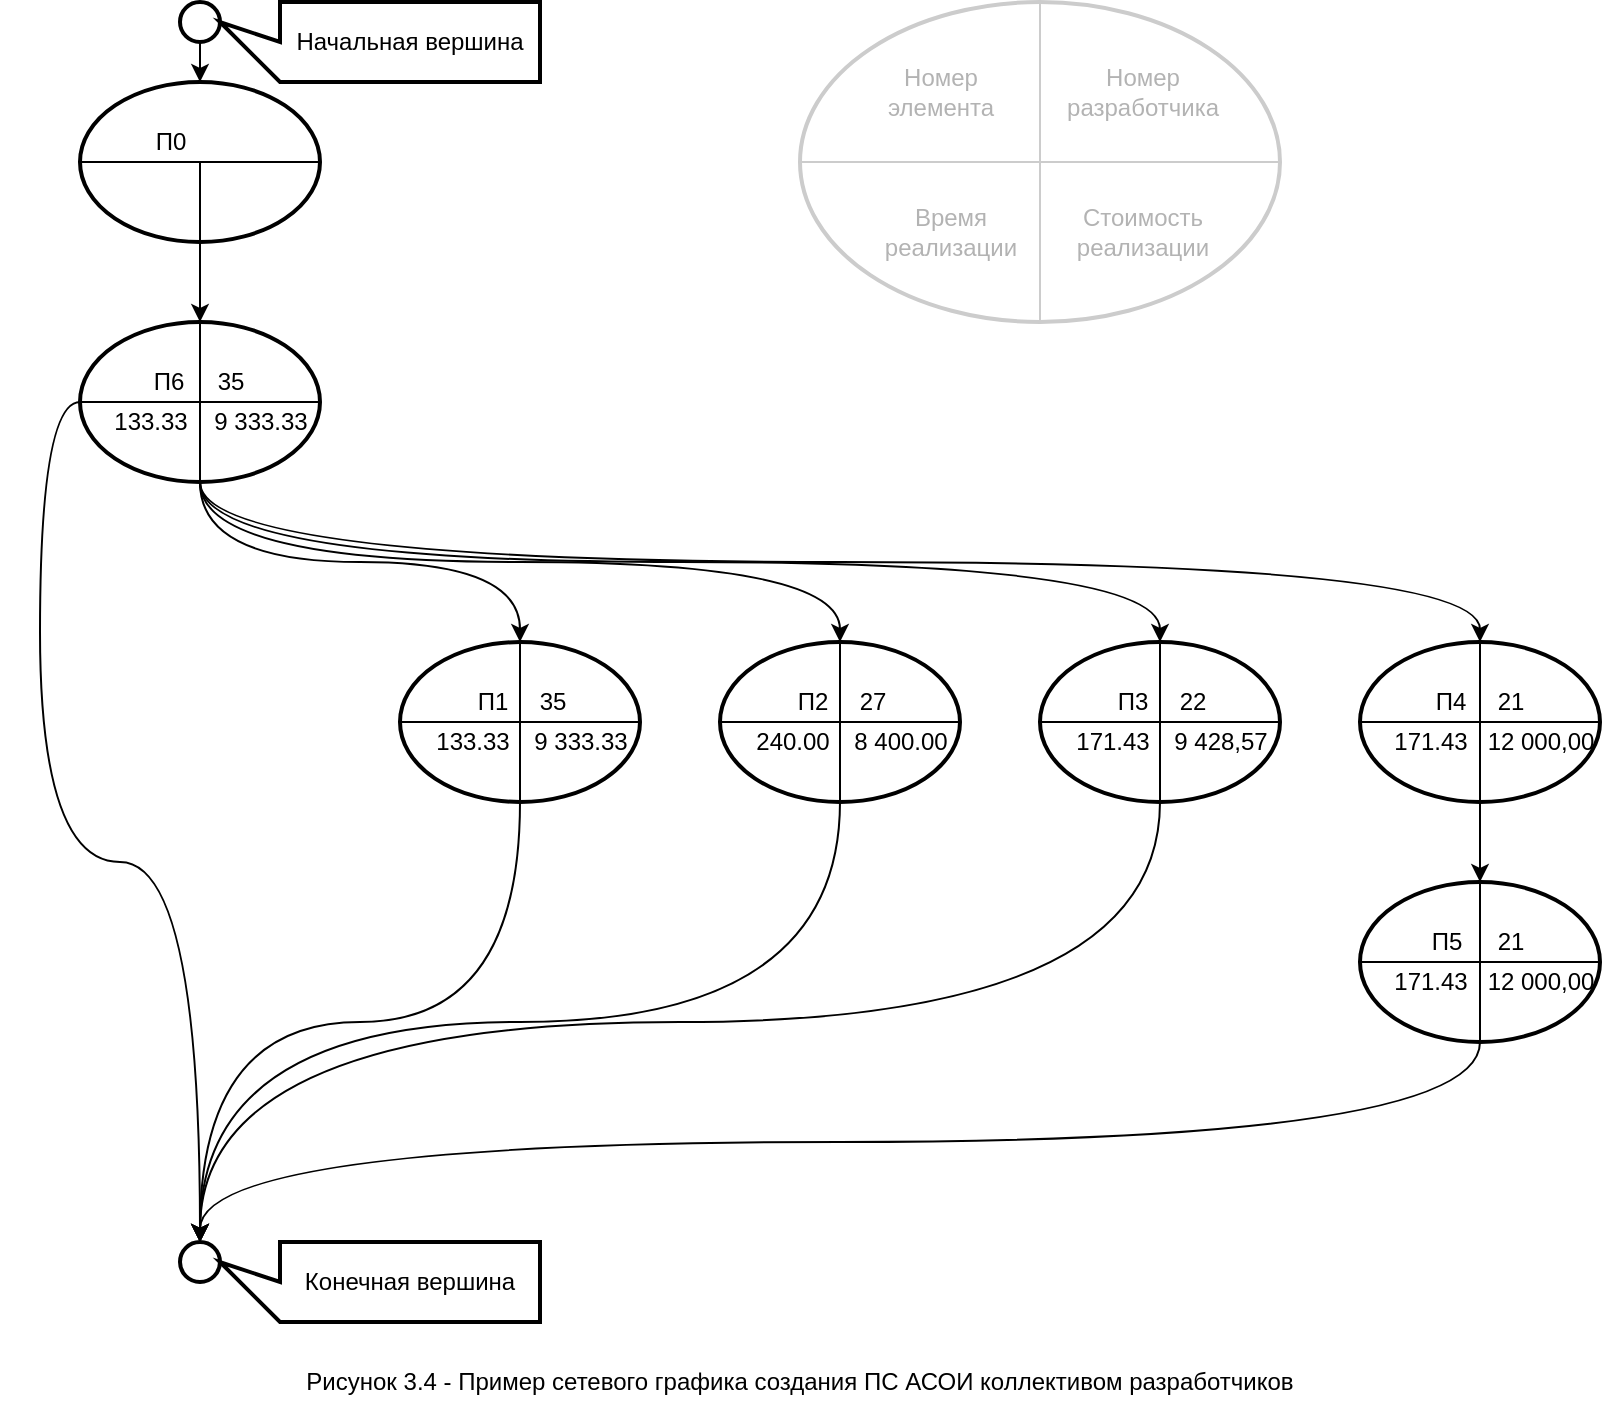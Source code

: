 <mxfile version="16.5.1" type="device"><diagram id="NjtvxU6qpbUFUUGvUDc5" name="Page-1"><mxGraphModel dx="1038" dy="660" grid="1" gridSize="10" guides="1" tooltips="1" connect="1" arrows="1" fold="1" page="1" pageScale="1" pageWidth="850" pageHeight="1100" math="0" shadow="0"><root><mxCell id="0"/><mxCell id="1" parent="0"/><mxCell id="Uh6jnRZ7WIt_sCiekef7-32" style="edgeStyle=orthogonalEdgeStyle;curved=1;rounded=0;orthogonalLoop=1;jettySize=auto;html=1;exitX=0.5;exitY=1;exitDx=0;exitDy=0;entryX=0.5;entryY=0;entryDx=0;entryDy=0;endArrow=classic;endFill=1;" parent="1" source="Uh6jnRZ7WIt_sCiekef7-8" target="Uh6jnRZ7WIt_sCiekef7-12" edge="1"><mxGeometry relative="1" as="geometry"/></mxCell><mxCell id="Uh6jnRZ7WIt_sCiekef7-34" style="edgeStyle=orthogonalEdgeStyle;curved=1;rounded=0;orthogonalLoop=1;jettySize=auto;html=1;exitX=0.5;exitY=1;exitDx=0;exitDy=0;endArrow=classic;endFill=1;" parent="1" source="Uh6jnRZ7WIt_sCiekef7-8" target="Uh6jnRZ7WIt_sCiekef7-18" edge="1"><mxGeometry relative="1" as="geometry"/></mxCell><mxCell id="Uh6jnRZ7WIt_sCiekef7-35" style="edgeStyle=orthogonalEdgeStyle;curved=1;rounded=0;orthogonalLoop=1;jettySize=auto;html=1;exitX=0.5;exitY=1;exitDx=0;exitDy=0;entryX=0.5;entryY=0;entryDx=0;entryDy=0;endArrow=classic;endFill=1;" parent="1" source="Uh6jnRZ7WIt_sCiekef7-8" target="Uh6jnRZ7WIt_sCiekef7-21" edge="1"><mxGeometry relative="1" as="geometry"/></mxCell><mxCell id="Uh6jnRZ7WIt_sCiekef7-36" style="edgeStyle=orthogonalEdgeStyle;curved=1;rounded=0;orthogonalLoop=1;jettySize=auto;html=1;exitX=0.5;exitY=1;exitDx=0;exitDy=0;entryX=0.5;entryY=0;entryDx=0;entryDy=0;endArrow=classic;endFill=1;" parent="1" source="Uh6jnRZ7WIt_sCiekef7-8" target="Uh6jnRZ7WIt_sCiekef7-15" edge="1"><mxGeometry relative="1" as="geometry"/></mxCell><mxCell id="Uh6jnRZ7WIt_sCiekef7-47" style="edgeStyle=orthogonalEdgeStyle;curved=1;rounded=0;orthogonalLoop=1;jettySize=auto;html=1;exitX=0;exitY=0.5;exitDx=0;exitDy=0;entryX=0.5;entryY=0;entryDx=0;entryDy=0;endArrow=classic;endFill=1;" parent="1" source="Uh6jnRZ7WIt_sCiekef7-8" target="Uh6jnRZ7WIt_sCiekef7-39" edge="1"><mxGeometry relative="1" as="geometry"/></mxCell><mxCell id="Uh6jnRZ7WIt_sCiekef7-8" value="" style="ellipse;whiteSpace=wrap;html=1;strokeWidth=2;" parent="1" vertex="1"><mxGeometry x="80" y="200" width="120" height="80" as="geometry"/></mxCell><mxCell id="Uh6jnRZ7WIt_sCiekef7-9" style="rounded=0;orthogonalLoop=1;jettySize=auto;html=1;exitX=0;exitY=0.5;exitDx=0;exitDy=0;entryX=1;entryY=0.5;entryDx=0;entryDy=0;endArrow=none;endFill=0;" parent="1" source="Uh6jnRZ7WIt_sCiekef7-8" target="Uh6jnRZ7WIt_sCiekef7-8" edge="1"><mxGeometry relative="1" as="geometry"/></mxCell><mxCell id="Uh6jnRZ7WIt_sCiekef7-10" style="edgeStyle=none;rounded=0;orthogonalLoop=1;jettySize=auto;html=1;exitX=0.5;exitY=0;exitDx=0;exitDy=0;entryX=0.5;entryY=1;entryDx=0;entryDy=0;endArrow=none;endFill=0;" parent="1" source="Uh6jnRZ7WIt_sCiekef7-8" target="Uh6jnRZ7WIt_sCiekef7-8" edge="1"><mxGeometry relative="1" as="geometry"/></mxCell><mxCell id="Uh6jnRZ7WIt_sCiekef7-28" style="edgeStyle=orthogonalEdgeStyle;curved=1;rounded=0;orthogonalLoop=1;jettySize=auto;html=1;exitX=0.5;exitY=1;exitDx=0;exitDy=0;entryX=0.5;entryY=0;entryDx=0;entryDy=0;endArrow=classic;endFill=1;" parent="1" source="Uh6jnRZ7WIt_sCiekef7-1" target="Uh6jnRZ7WIt_sCiekef7-8" edge="1"><mxGeometry relative="1" as="geometry"/></mxCell><mxCell id="Uh6jnRZ7WIt_sCiekef7-1" value="" style="ellipse;whiteSpace=wrap;html=1;strokeWidth=2;" parent="1" vertex="1"><mxGeometry x="80" y="80" width="120" height="80" as="geometry"/></mxCell><mxCell id="Uh6jnRZ7WIt_sCiekef7-2" style="rounded=0;orthogonalLoop=1;jettySize=auto;html=1;exitX=0;exitY=0.5;exitDx=0;exitDy=0;entryX=1;entryY=0.5;entryDx=0;entryDy=0;endArrow=none;endFill=0;" parent="1" source="Uh6jnRZ7WIt_sCiekef7-1" target="Uh6jnRZ7WIt_sCiekef7-1" edge="1"><mxGeometry relative="1" as="geometry"/></mxCell><mxCell id="Uh6jnRZ7WIt_sCiekef7-3" style="edgeStyle=none;rounded=0;orthogonalLoop=1;jettySize=auto;html=1;entryX=0.5;entryY=1;entryDx=0;entryDy=0;endArrow=none;endFill=0;" parent="1" target="Uh6jnRZ7WIt_sCiekef7-1" edge="1"><mxGeometry relative="1" as="geometry"><mxPoint x="140" y="120" as="sourcePoint"/></mxGeometry></mxCell><mxCell id="Uh6jnRZ7WIt_sCiekef7-41" style="edgeStyle=orthogonalEdgeStyle;curved=1;rounded=0;orthogonalLoop=1;jettySize=auto;html=1;exitX=0.5;exitY=1;exitDx=0;exitDy=0;entryX=0.5;entryY=0;entryDx=0;entryDy=0;endArrow=classic;endFill=1;" parent="1" source="Uh6jnRZ7WIt_sCiekef7-12" target="Uh6jnRZ7WIt_sCiekef7-39" edge="1"><mxGeometry relative="1" as="geometry"/></mxCell><mxCell id="Uh6jnRZ7WIt_sCiekef7-12" value="" style="ellipse;whiteSpace=wrap;html=1;strokeWidth=2;" parent="1" vertex="1"><mxGeometry x="240" y="360" width="120" height="80" as="geometry"/></mxCell><mxCell id="Uh6jnRZ7WIt_sCiekef7-13" style="rounded=0;orthogonalLoop=1;jettySize=auto;html=1;exitX=0;exitY=0.5;exitDx=0;exitDy=0;entryX=1;entryY=0.5;entryDx=0;entryDy=0;endArrow=none;endFill=0;" parent="1" source="Uh6jnRZ7WIt_sCiekef7-12" target="Uh6jnRZ7WIt_sCiekef7-12" edge="1"><mxGeometry relative="1" as="geometry"/></mxCell><mxCell id="Uh6jnRZ7WIt_sCiekef7-14" style="edgeStyle=none;rounded=0;orthogonalLoop=1;jettySize=auto;html=1;exitX=0.5;exitY=0;exitDx=0;exitDy=0;entryX=0.5;entryY=1;entryDx=0;entryDy=0;endArrow=none;endFill=0;" parent="1" source="Uh6jnRZ7WIt_sCiekef7-12" target="Uh6jnRZ7WIt_sCiekef7-12" edge="1"><mxGeometry relative="1" as="geometry"/></mxCell><mxCell id="Uh6jnRZ7WIt_sCiekef7-42" style="edgeStyle=orthogonalEdgeStyle;curved=1;rounded=0;orthogonalLoop=1;jettySize=auto;html=1;exitX=0.5;exitY=1;exitDx=0;exitDy=0;entryX=0.5;entryY=0;entryDx=0;entryDy=0;endArrow=classic;endFill=1;" parent="1" source="Uh6jnRZ7WIt_sCiekef7-15" target="Uh6jnRZ7WIt_sCiekef7-39" edge="1"><mxGeometry relative="1" as="geometry"/></mxCell><mxCell id="Uh6jnRZ7WIt_sCiekef7-15" value="" style="ellipse;whiteSpace=wrap;html=1;strokeWidth=2;" parent="1" vertex="1"><mxGeometry x="400" y="360" width="120" height="80" as="geometry"/></mxCell><mxCell id="Uh6jnRZ7WIt_sCiekef7-16" style="rounded=0;orthogonalLoop=1;jettySize=auto;html=1;exitX=0;exitY=0.5;exitDx=0;exitDy=0;entryX=1;entryY=0.5;entryDx=0;entryDy=0;endArrow=none;endFill=0;" parent="1" source="Uh6jnRZ7WIt_sCiekef7-15" target="Uh6jnRZ7WIt_sCiekef7-15" edge="1"><mxGeometry relative="1" as="geometry"/></mxCell><mxCell id="Uh6jnRZ7WIt_sCiekef7-17" style="edgeStyle=none;rounded=0;orthogonalLoop=1;jettySize=auto;html=1;exitX=0.5;exitY=0;exitDx=0;exitDy=0;entryX=0.5;entryY=1;entryDx=0;entryDy=0;endArrow=none;endFill=0;" parent="1" source="Uh6jnRZ7WIt_sCiekef7-15" target="Uh6jnRZ7WIt_sCiekef7-15" edge="1"><mxGeometry relative="1" as="geometry"/></mxCell><mxCell id="Uh6jnRZ7WIt_sCiekef7-43" style="edgeStyle=orthogonalEdgeStyle;curved=1;rounded=0;orthogonalLoop=1;jettySize=auto;html=1;exitX=0.5;exitY=1;exitDx=0;exitDy=0;entryX=0.5;entryY=0;entryDx=0;entryDy=0;endArrow=classic;endFill=1;" parent="1" source="Uh6jnRZ7WIt_sCiekef7-18" target="Uh6jnRZ7WIt_sCiekef7-39" edge="1"><mxGeometry relative="1" as="geometry"/></mxCell><mxCell id="Uh6jnRZ7WIt_sCiekef7-18" value="" style="ellipse;whiteSpace=wrap;html=1;strokeWidth=2;" parent="1" vertex="1"><mxGeometry x="560" y="360" width="120" height="80" as="geometry"/></mxCell><mxCell id="Uh6jnRZ7WIt_sCiekef7-19" style="rounded=0;orthogonalLoop=1;jettySize=auto;html=1;exitX=0;exitY=0.5;exitDx=0;exitDy=0;entryX=1;entryY=0.5;entryDx=0;entryDy=0;endArrow=none;endFill=0;" parent="1" source="Uh6jnRZ7WIt_sCiekef7-18" target="Uh6jnRZ7WIt_sCiekef7-18" edge="1"><mxGeometry relative="1" as="geometry"/></mxCell><mxCell id="Uh6jnRZ7WIt_sCiekef7-20" style="edgeStyle=none;rounded=0;orthogonalLoop=1;jettySize=auto;html=1;exitX=0.5;exitY=0;exitDx=0;exitDy=0;entryX=0.5;entryY=1;entryDx=0;entryDy=0;endArrow=none;endFill=0;" parent="1" source="Uh6jnRZ7WIt_sCiekef7-18" target="Uh6jnRZ7WIt_sCiekef7-18" edge="1"><mxGeometry relative="1" as="geometry"/></mxCell><mxCell id="Uh6jnRZ7WIt_sCiekef7-37" style="edgeStyle=orthogonalEdgeStyle;curved=1;rounded=0;orthogonalLoop=1;jettySize=auto;html=1;exitX=0.5;exitY=1;exitDx=0;exitDy=0;entryX=0.5;entryY=0;entryDx=0;entryDy=0;endArrow=classic;endFill=1;" parent="1" source="Uh6jnRZ7WIt_sCiekef7-21" target="Uh6jnRZ7WIt_sCiekef7-24" edge="1"><mxGeometry relative="1" as="geometry"/></mxCell><mxCell id="Uh6jnRZ7WIt_sCiekef7-21" value="" style="ellipse;whiteSpace=wrap;html=1;strokeWidth=2;" parent="1" vertex="1"><mxGeometry x="720" y="360" width="120" height="80" as="geometry"/></mxCell><mxCell id="Uh6jnRZ7WIt_sCiekef7-23" style="edgeStyle=none;rounded=0;orthogonalLoop=1;jettySize=auto;html=1;exitX=0.5;exitY=0;exitDx=0;exitDy=0;entryX=0.5;entryY=1;entryDx=0;entryDy=0;endArrow=none;endFill=0;" parent="1" source="Uh6jnRZ7WIt_sCiekef7-21" target="Uh6jnRZ7WIt_sCiekef7-21" edge="1"><mxGeometry relative="1" as="geometry"/></mxCell><mxCell id="Uh6jnRZ7WIt_sCiekef7-45" style="edgeStyle=orthogonalEdgeStyle;curved=1;rounded=0;orthogonalLoop=1;jettySize=auto;html=1;exitX=0.5;exitY=1;exitDx=0;exitDy=0;entryX=0.5;entryY=0;entryDx=0;entryDy=0;endArrow=classic;endFill=1;" parent="1" source="Uh6jnRZ7WIt_sCiekef7-24" target="Uh6jnRZ7WIt_sCiekef7-39" edge="1"><mxGeometry relative="1" as="geometry"/></mxCell><mxCell id="Uh6jnRZ7WIt_sCiekef7-24" value="" style="ellipse;whiteSpace=wrap;html=1;strokeWidth=2;" parent="1" vertex="1"><mxGeometry x="720" y="480" width="120" height="80" as="geometry"/></mxCell><mxCell id="Uh6jnRZ7WIt_sCiekef7-25" style="rounded=0;orthogonalLoop=1;jettySize=auto;html=1;exitX=0;exitY=0.5;exitDx=0;exitDy=0;entryX=1;entryY=0.5;entryDx=0;entryDy=0;endArrow=none;endFill=0;" parent="1" source="Uh6jnRZ7WIt_sCiekef7-24" target="Uh6jnRZ7WIt_sCiekef7-24" edge="1"><mxGeometry relative="1" as="geometry"/></mxCell><mxCell id="Uh6jnRZ7WIt_sCiekef7-26" style="edgeStyle=none;rounded=0;orthogonalLoop=1;jettySize=auto;html=1;exitX=0.5;exitY=0;exitDx=0;exitDy=0;entryX=0.5;entryY=1;entryDx=0;entryDy=0;endArrow=none;endFill=0;" parent="1" source="Uh6jnRZ7WIt_sCiekef7-24" target="Uh6jnRZ7WIt_sCiekef7-24" edge="1"><mxGeometry relative="1" as="geometry"/></mxCell><mxCell id="Uh6jnRZ7WIt_sCiekef7-40" style="edgeStyle=orthogonalEdgeStyle;curved=1;rounded=0;orthogonalLoop=1;jettySize=auto;html=1;exitX=0.5;exitY=1;exitDx=0;exitDy=0;endArrow=classic;endFill=1;" parent="1" source="Uh6jnRZ7WIt_sCiekef7-38" edge="1"><mxGeometry relative="1" as="geometry"><mxPoint x="140" y="80" as="targetPoint"/></mxGeometry></mxCell><mxCell id="Uh6jnRZ7WIt_sCiekef7-38" value="" style="ellipse;whiteSpace=wrap;html=1;aspect=fixed;strokeWidth=2;" parent="1" vertex="1"><mxGeometry x="130" y="40" width="20" height="20" as="geometry"/></mxCell><mxCell id="Uh6jnRZ7WIt_sCiekef7-39" value="" style="ellipse;whiteSpace=wrap;html=1;aspect=fixed;strokeWidth=2;" parent="1" vertex="1"><mxGeometry x="130" y="660" width="20" height="20" as="geometry"/></mxCell><mxCell id="Uh6jnRZ7WIt_sCiekef7-48" value="Начальная вершина" style="shape=callout;whiteSpace=wrap;html=1;perimeter=calloutPerimeter;strokeWidth=2;direction=south;position2=0.25;" parent="1" vertex="1"><mxGeometry x="150" y="40" width="160" height="40" as="geometry"/></mxCell><mxCell id="Uh6jnRZ7WIt_sCiekef7-49" value="Конечная вершина" style="shape=callout;whiteSpace=wrap;html=1;perimeter=calloutPerimeter;strokeWidth=2;direction=south;position2=0.25;" parent="1" vertex="1"><mxGeometry x="150" y="660" width="160" height="40" as="geometry"/></mxCell><mxCell id="Uh6jnRZ7WIt_sCiekef7-50" value="П0" style="text;html=1;align=center;verticalAlign=middle;resizable=0;points=[];autosize=1;strokeColor=none;fillColor=none;" parent="1" vertex="1"><mxGeometry x="110" y="100" width="30" height="20" as="geometry"/></mxCell><mxCell id="Uh6jnRZ7WIt_sCiekef7-51" value="П6" style="text;html=1;align=center;verticalAlign=middle;resizable=0;points=[];autosize=1;strokeColor=none;fillColor=none;" parent="1" vertex="1"><mxGeometry x="109" y="220" width="30" height="20" as="geometry"/></mxCell><mxCell id="Uh6jnRZ7WIt_sCiekef7-52" value="П1" style="text;html=1;align=center;verticalAlign=middle;resizable=0;points=[];autosize=1;strokeColor=none;fillColor=none;" parent="1" vertex="1"><mxGeometry x="271" y="380" width="30" height="20" as="geometry"/></mxCell><mxCell id="Uh6jnRZ7WIt_sCiekef7-53" value="П2" style="text;html=1;align=center;verticalAlign=middle;resizable=0;points=[];autosize=1;strokeColor=none;fillColor=none;" parent="1" vertex="1"><mxGeometry x="431" y="380" width="30" height="20" as="geometry"/></mxCell><mxCell id="Uh6jnRZ7WIt_sCiekef7-56" value="П3" style="text;html=1;align=center;verticalAlign=middle;resizable=0;points=[];autosize=1;strokeColor=none;fillColor=none;" parent="1" vertex="1"><mxGeometry x="591" y="380" width="30" height="20" as="geometry"/></mxCell><mxCell id="Uh6jnRZ7WIt_sCiekef7-57" value="П4" style="text;html=1;align=center;verticalAlign=middle;resizable=0;points=[];autosize=1;strokeColor=none;fillColor=none;" parent="1" vertex="1"><mxGeometry x="750" y="380" width="30" height="20" as="geometry"/></mxCell><mxCell id="Uh6jnRZ7WIt_sCiekef7-58" value="П5" style="text;html=1;align=center;verticalAlign=middle;resizable=0;points=[];autosize=1;strokeColor=none;fillColor=none;" parent="1" vertex="1"><mxGeometry x="748" y="500" width="30" height="20" as="geometry"/></mxCell><mxCell id="Uh6jnRZ7WIt_sCiekef7-59" value="Рисунок 3.4 - Пример сетевого графика создания ПС АСОИ коллективом разработчиков" style="rounded=0;whiteSpace=wrap;html=1;strokeWidth=2;fillColor=none;strokeColor=none;" parent="1" vertex="1"><mxGeometry x="40" y="720" width="800" height="20" as="geometry"/></mxCell><mxCell id="zrE4hHU2APwqGvIRY6Na-2" value="35" style="text;html=1;align=center;verticalAlign=middle;resizable=0;points=[];autosize=1;" parent="1" vertex="1"><mxGeometry x="140" y="220" width="30" height="20" as="geometry"/></mxCell><mxCell id="zrE4hHU2APwqGvIRY6Na-4" value="35" style="text;html=1;align=center;verticalAlign=middle;resizable=0;points=[];autosize=1;" parent="1" vertex="1"><mxGeometry x="301" y="380" width="30" height="20" as="geometry"/></mxCell><mxCell id="zrE4hHU2APwqGvIRY6Na-5" value="27" style="text;html=1;align=center;verticalAlign=middle;resizable=0;points=[];autosize=1;" parent="1" vertex="1"><mxGeometry x="461" y="380" width="30" height="20" as="geometry"/></mxCell><mxCell id="zrE4hHU2APwqGvIRY6Na-6" value="22" style="text;html=1;align=center;verticalAlign=middle;resizable=0;points=[];autosize=1;" parent="1" vertex="1"><mxGeometry x="621" y="380" width="30" height="20" as="geometry"/></mxCell><mxCell id="zrE4hHU2APwqGvIRY6Na-7" value="21" style="text;html=1;align=center;verticalAlign=middle;resizable=0;points=[];autosize=1;" parent="1" vertex="1"><mxGeometry x="780" y="380" width="30" height="20" as="geometry"/></mxCell><mxCell id="zrE4hHU2APwqGvIRY6Na-8" value="21" style="text;html=1;align=center;verticalAlign=middle;resizable=0;points=[];autosize=1;" parent="1" vertex="1"><mxGeometry x="780" y="500" width="30" height="20" as="geometry"/></mxCell><mxCell id="uAI0igs1CBJMuUXdA270-2" value="" style="ellipse;whiteSpace=wrap;html=1;strokeWidth=2;strokeColor=#CCCCCC;fontColor=#B3B3B3;" parent="1" vertex="1"><mxGeometry x="440" y="40" width="240" height="160" as="geometry"/></mxCell><mxCell id="uAI0igs1CBJMuUXdA270-4" style="edgeStyle=none;rounded=0;orthogonalLoop=1;jettySize=auto;html=1;exitX=0.5;exitY=0;exitDx=0;exitDy=0;entryX=0.5;entryY=1;entryDx=0;entryDy=0;endArrow=none;endFill=0;strokeColor=#CCCCCC;fontColor=#B3B3B3;" parent="1" source="uAI0igs1CBJMuUXdA270-2" target="uAI0igs1CBJMuUXdA270-2" edge="1"><mxGeometry relative="1" as="geometry"/></mxCell><mxCell id="uAI0igs1CBJMuUXdA270-8" style="rounded=0;orthogonalLoop=1;jettySize=auto;html=1;exitX=0;exitY=0.5;exitDx=0;exitDy=0;entryX=1;entryY=0.5;entryDx=0;entryDy=0;endArrow=none;endFill=0;strokeColor=#CCCCCC;fontColor=#B3B3B3;" parent="1" source="uAI0igs1CBJMuUXdA270-2" target="uAI0igs1CBJMuUXdA270-2" edge="1"><mxGeometry relative="1" as="geometry"/></mxCell><mxCell id="uAI0igs1CBJMuUXdA270-9" value="Номер&lt;br&gt;элемента" style="text;align=center;verticalAlign=middle;resizable=0;points=[];autosize=1;strokeColor=none;fillColor=none;fontColor=#B3B3B3;html=1;" parent="1" vertex="1"><mxGeometry x="475" y="70" width="70" height="30" as="geometry"/></mxCell><mxCell id="uAI0igs1CBJMuUXdA270-10" value="Номер&lt;br&gt;разработчика" style="text;html=1;align=center;verticalAlign=middle;resizable=0;points=[];autosize=1;strokeColor=none;fillColor=none;fontColor=#B3B3B3;" parent="1" vertex="1"><mxGeometry x="566" y="70" width="90" height="30" as="geometry"/></mxCell><mxCell id="uAI0igs1CBJMuUXdA270-11" value="Время&lt;br&gt;реализации" style="text;html=1;align=center;verticalAlign=middle;resizable=0;points=[];autosize=1;strokeColor=none;fillColor=none;fontColor=#B3B3B3;" parent="1" vertex="1"><mxGeometry x="475" y="140" width="80" height="30" as="geometry"/></mxCell><mxCell id="uAI0igs1CBJMuUXdA270-12" value="Стоимость&lt;br&gt;реализации" style="text;html=1;align=center;verticalAlign=middle;resizable=0;points=[];autosize=1;strokeColor=none;fillColor=none;fontColor=#B3B3B3;" parent="1" vertex="1"><mxGeometry x="571" y="140" width="80" height="30" as="geometry"/></mxCell><mxCell id="uAI0igs1CBJMuUXdA270-14" value="&lt;font color=&quot;#000000&quot;&gt;133.33&lt;/font&gt;" style="text;html=1;align=center;verticalAlign=middle;resizable=0;points=[];autosize=1;strokeColor=none;fillColor=none;fontColor=#B3B3B3;" parent="1" vertex="1"><mxGeometry x="90" y="240" width="50" height="20" as="geometry"/></mxCell><mxCell id="uAI0igs1CBJMuUXdA270-15" value="&lt;font color=&quot;#000000&quot;&gt;133.33&lt;/font&gt;" style="text;html=1;align=center;verticalAlign=middle;resizable=0;points=[];autosize=1;strokeColor=none;fillColor=none;fontColor=#B3B3B3;" parent="1" vertex="1"><mxGeometry x="251" y="400" width="50" height="20" as="geometry"/></mxCell><mxCell id="uAI0igs1CBJMuUXdA270-16" value="&lt;font color=&quot;#000000&quot;&gt;240.00&lt;/font&gt;" style="text;html=1;align=center;verticalAlign=middle;resizable=0;points=[];autosize=1;strokeColor=none;fillColor=none;fontColor=#B3B3B3;" parent="1" vertex="1"><mxGeometry x="411" y="400" width="50" height="20" as="geometry"/></mxCell><mxCell id="uAI0igs1CBJMuUXdA270-17" value="&lt;font color=&quot;#000000&quot;&gt;171.43&lt;/font&gt;" style="text;html=1;align=center;verticalAlign=middle;resizable=0;points=[];autosize=1;strokeColor=none;fillColor=none;fontColor=#B3B3B3;" parent="1" vertex="1"><mxGeometry x="571" y="400" width="50" height="20" as="geometry"/></mxCell><mxCell id="uAI0igs1CBJMuUXdA270-21" value="&lt;font color=&quot;#000000&quot;&gt;9 333.33&lt;/font&gt;" style="text;html=1;align=center;verticalAlign=middle;resizable=0;points=[];autosize=1;strokeColor=none;fillColor=none;fontColor=#B3B3B3;" parent="1" vertex="1"><mxGeometry x="140" y="240" width="60" height="20" as="geometry"/></mxCell><mxCell id="uAI0igs1CBJMuUXdA270-22" value="&lt;font color=&quot;#000000&quot;&gt;9 333.33&lt;/font&gt;" style="text;html=1;align=center;verticalAlign=middle;resizable=0;points=[];autosize=1;strokeColor=none;fillColor=none;fontColor=#B3B3B3;" parent="1" vertex="1"><mxGeometry x="300" y="400" width="60" height="20" as="geometry"/></mxCell><mxCell id="uAI0igs1CBJMuUXdA270-23" value="&lt;font color=&quot;#000000&quot;&gt;8 400.00&lt;/font&gt;" style="text;html=1;align=center;verticalAlign=middle;resizable=0;points=[];autosize=1;strokeColor=none;fillColor=none;fontColor=#B3B3B3;" parent="1" vertex="1"><mxGeometry x="460" y="400" width="60" height="20" as="geometry"/></mxCell><mxCell id="uAI0igs1CBJMuUXdA270-24" value="&lt;font color=&quot;#000000&quot;&gt;9 428,57&lt;/font&gt;" style="text;html=1;align=center;verticalAlign=middle;resizable=0;points=[];autosize=1;strokeColor=none;fillColor=none;fontColor=#B3B3B3;" parent="1" vertex="1"><mxGeometry x="620" y="400" width="60" height="20" as="geometry"/></mxCell><mxCell id="GfjPf1fUSIaxVTndXvul-1" style="rounded=0;orthogonalLoop=1;jettySize=auto;html=1;exitX=1;exitY=0.5;exitDx=0;exitDy=0;entryX=0;entryY=0.5;entryDx=0;entryDy=0;endArrow=none;endFill=0;" edge="1" parent="1" source="Uh6jnRZ7WIt_sCiekef7-21" target="Uh6jnRZ7WIt_sCiekef7-21"><mxGeometry relative="1" as="geometry"/></mxCell><mxCell id="GfjPf1fUSIaxVTndXvul-2" value="&lt;font color=&quot;#000000&quot;&gt;171.43&lt;/font&gt;" style="text;html=1;align=center;verticalAlign=middle;resizable=0;points=[];autosize=1;strokeColor=none;fillColor=none;fontColor=#B3B3B3;" vertex="1" parent="1"><mxGeometry x="730" y="400" width="50" height="20" as="geometry"/></mxCell><mxCell id="GfjPf1fUSIaxVTndXvul-3" value="&lt;font color=&quot;#000000&quot;&gt;171.43&lt;/font&gt;" style="text;html=1;align=center;verticalAlign=middle;resizable=0;points=[];autosize=1;strokeColor=none;fillColor=none;fontColor=#B3B3B3;" vertex="1" parent="1"><mxGeometry x="730" y="520" width="50" height="20" as="geometry"/></mxCell><mxCell id="GfjPf1fUSIaxVTndXvul-4" value="&lt;font color=&quot;#000000&quot;&gt;12 000,00&lt;/font&gt;" style="text;html=1;align=center;verticalAlign=middle;resizable=0;points=[];autosize=1;strokeColor=none;fillColor=none;fontColor=#B3B3B3;" vertex="1" parent="1"><mxGeometry x="775" y="400" width="70" height="20" as="geometry"/></mxCell><mxCell id="GfjPf1fUSIaxVTndXvul-5" value="&lt;font color=&quot;#000000&quot;&gt;12 000,00&lt;/font&gt;" style="text;html=1;align=center;verticalAlign=middle;resizable=0;points=[];autosize=1;strokeColor=none;fillColor=none;fontColor=#B3B3B3;" vertex="1" parent="1"><mxGeometry x="775" y="520" width="70" height="20" as="geometry"/></mxCell></root></mxGraphModel></diagram></mxfile>